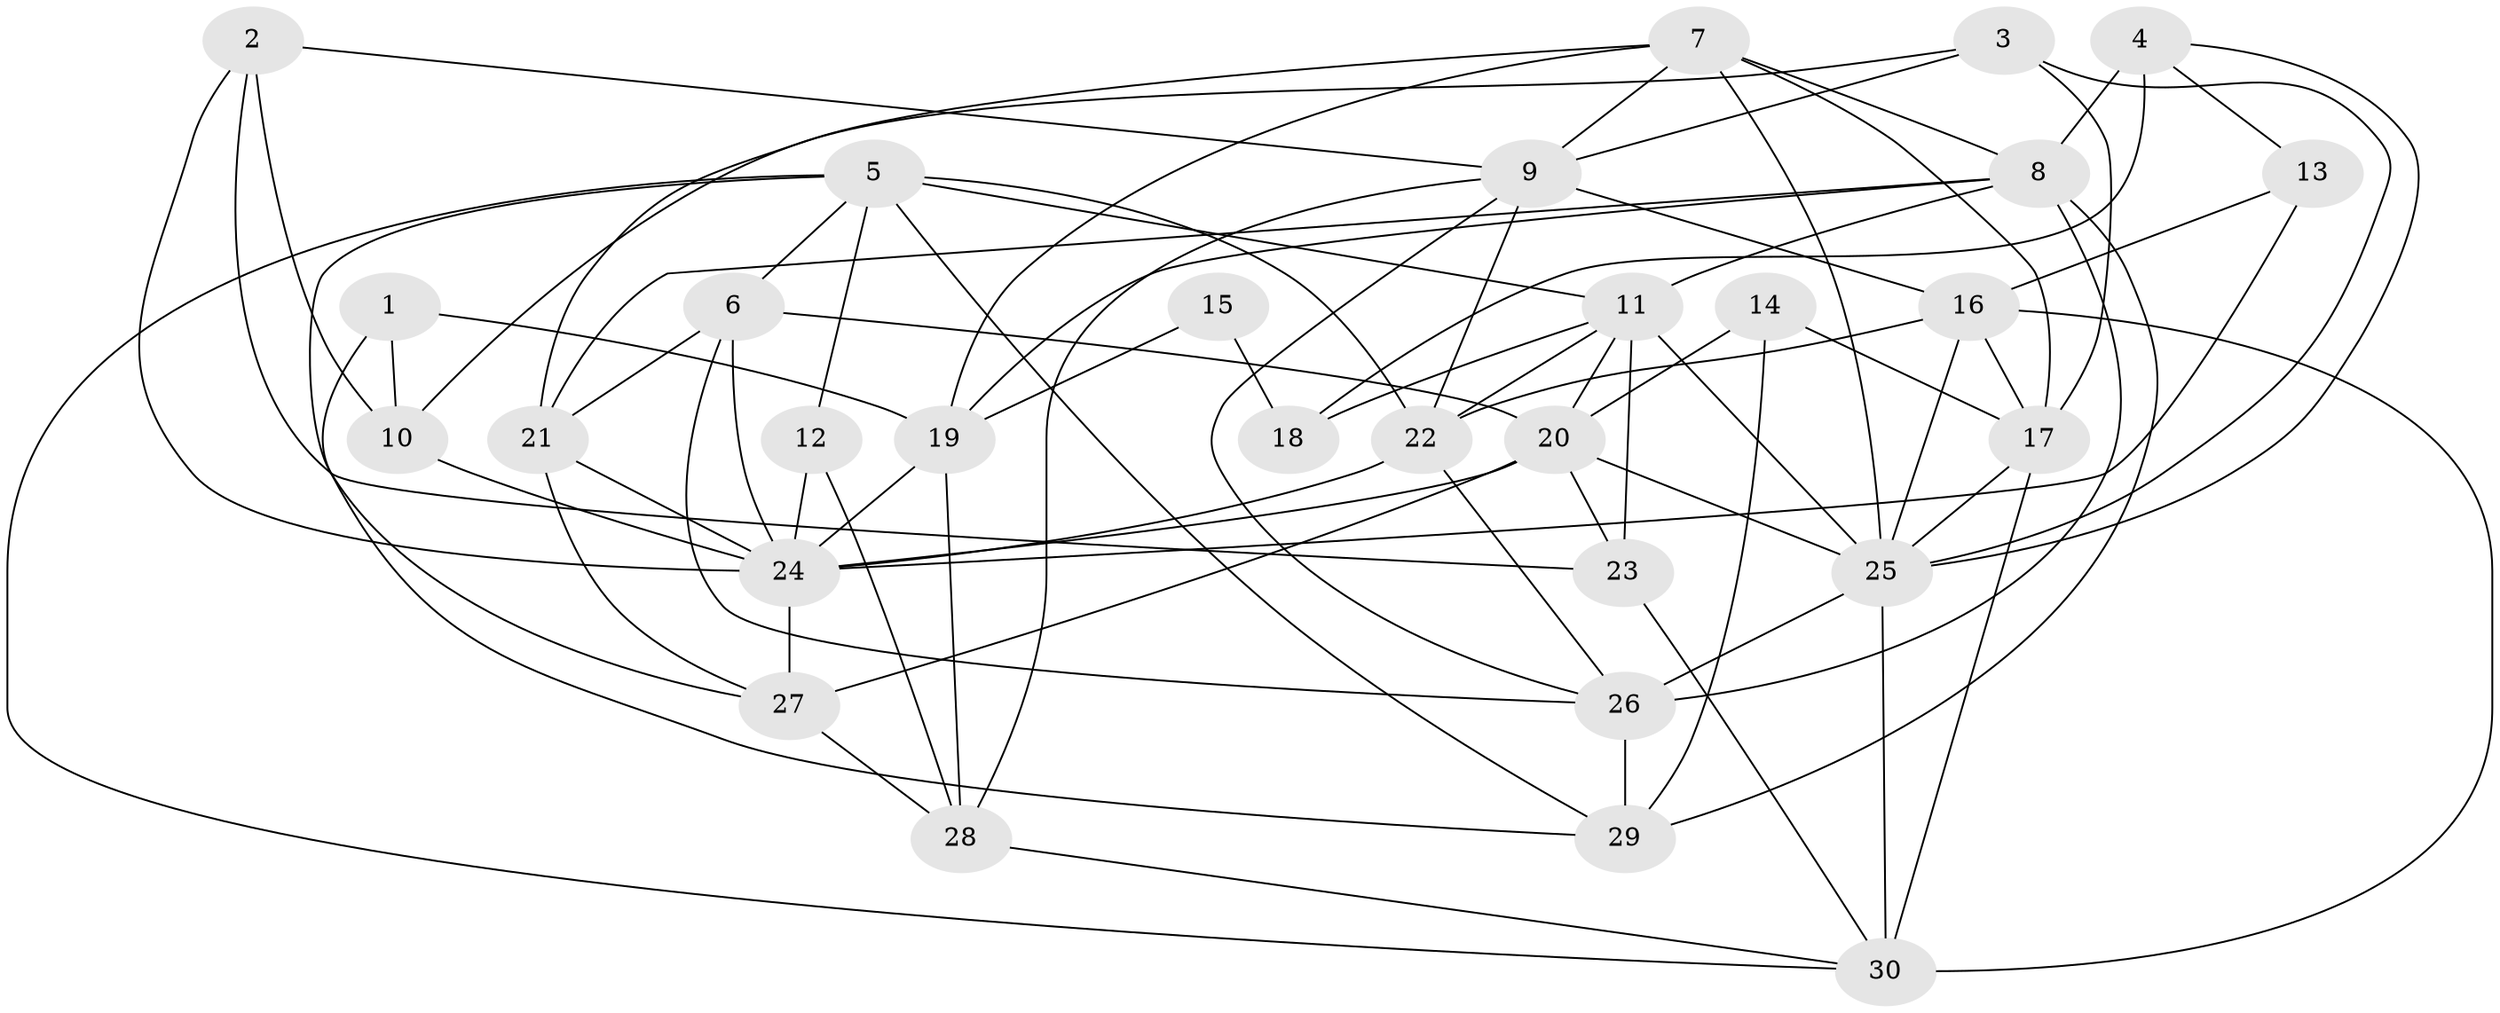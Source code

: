 // original degree distribution, {6: 0.08333333333333333, 3: 0.25, 2: 0.18333333333333332, 7: 0.05, 5: 0.16666666666666666, 4: 0.23333333333333334, 8: 0.03333333333333333}
// Generated by graph-tools (version 1.1) at 2025/26/03/09/25 03:26:22]
// undirected, 30 vertices, 79 edges
graph export_dot {
graph [start="1"]
  node [color=gray90,style=filled];
  1;
  2;
  3;
  4;
  5;
  6;
  7;
  8;
  9;
  10;
  11;
  12;
  13;
  14;
  15;
  16;
  17;
  18;
  19;
  20;
  21;
  22;
  23;
  24;
  25;
  26;
  27;
  28;
  29;
  30;
  1 -- 10 [weight=1.0];
  1 -- 19 [weight=1.0];
  1 -- 29 [weight=1.0];
  2 -- 9 [weight=1.0];
  2 -- 10 [weight=1.0];
  2 -- 23 [weight=1.0];
  2 -- 24 [weight=1.0];
  3 -- 9 [weight=1.0];
  3 -- 10 [weight=1.0];
  3 -- 17 [weight=1.0];
  3 -- 25 [weight=1.0];
  4 -- 8 [weight=2.0];
  4 -- 13 [weight=1.0];
  4 -- 18 [weight=1.0];
  4 -- 25 [weight=1.0];
  5 -- 6 [weight=1.0];
  5 -- 11 [weight=1.0];
  5 -- 12 [weight=1.0];
  5 -- 22 [weight=3.0];
  5 -- 27 [weight=1.0];
  5 -- 29 [weight=1.0];
  5 -- 30 [weight=1.0];
  6 -- 20 [weight=1.0];
  6 -- 21 [weight=1.0];
  6 -- 24 [weight=1.0];
  6 -- 26 [weight=1.0];
  7 -- 8 [weight=1.0];
  7 -- 9 [weight=1.0];
  7 -- 17 [weight=1.0];
  7 -- 19 [weight=1.0];
  7 -- 21 [weight=1.0];
  7 -- 25 [weight=1.0];
  8 -- 11 [weight=1.0];
  8 -- 19 [weight=1.0];
  8 -- 21 [weight=1.0];
  8 -- 26 [weight=1.0];
  8 -- 29 [weight=1.0];
  9 -- 16 [weight=1.0];
  9 -- 22 [weight=2.0];
  9 -- 26 [weight=1.0];
  9 -- 28 [weight=1.0];
  10 -- 24 [weight=1.0];
  11 -- 18 [weight=2.0];
  11 -- 20 [weight=1.0];
  11 -- 22 [weight=1.0];
  11 -- 23 [weight=1.0];
  11 -- 25 [weight=1.0];
  12 -- 24 [weight=1.0];
  12 -- 28 [weight=1.0];
  13 -- 16 [weight=1.0];
  13 -- 24 [weight=1.0];
  14 -- 17 [weight=1.0];
  14 -- 20 [weight=1.0];
  14 -- 29 [weight=1.0];
  15 -- 18 [weight=1.0];
  15 -- 19 [weight=1.0];
  16 -- 17 [weight=1.0];
  16 -- 22 [weight=1.0];
  16 -- 25 [weight=1.0];
  16 -- 30 [weight=1.0];
  17 -- 25 [weight=1.0];
  17 -- 30 [weight=1.0];
  19 -- 24 [weight=1.0];
  19 -- 28 [weight=1.0];
  20 -- 23 [weight=1.0];
  20 -- 24 [weight=1.0];
  20 -- 25 [weight=2.0];
  20 -- 27 [weight=1.0];
  21 -- 24 [weight=1.0];
  21 -- 27 [weight=1.0];
  22 -- 24 [weight=1.0];
  22 -- 26 [weight=1.0];
  23 -- 30 [weight=1.0];
  24 -- 27 [weight=1.0];
  25 -- 26 [weight=2.0];
  25 -- 30 [weight=1.0];
  26 -- 29 [weight=1.0];
  27 -- 28 [weight=1.0];
  28 -- 30 [weight=1.0];
}

